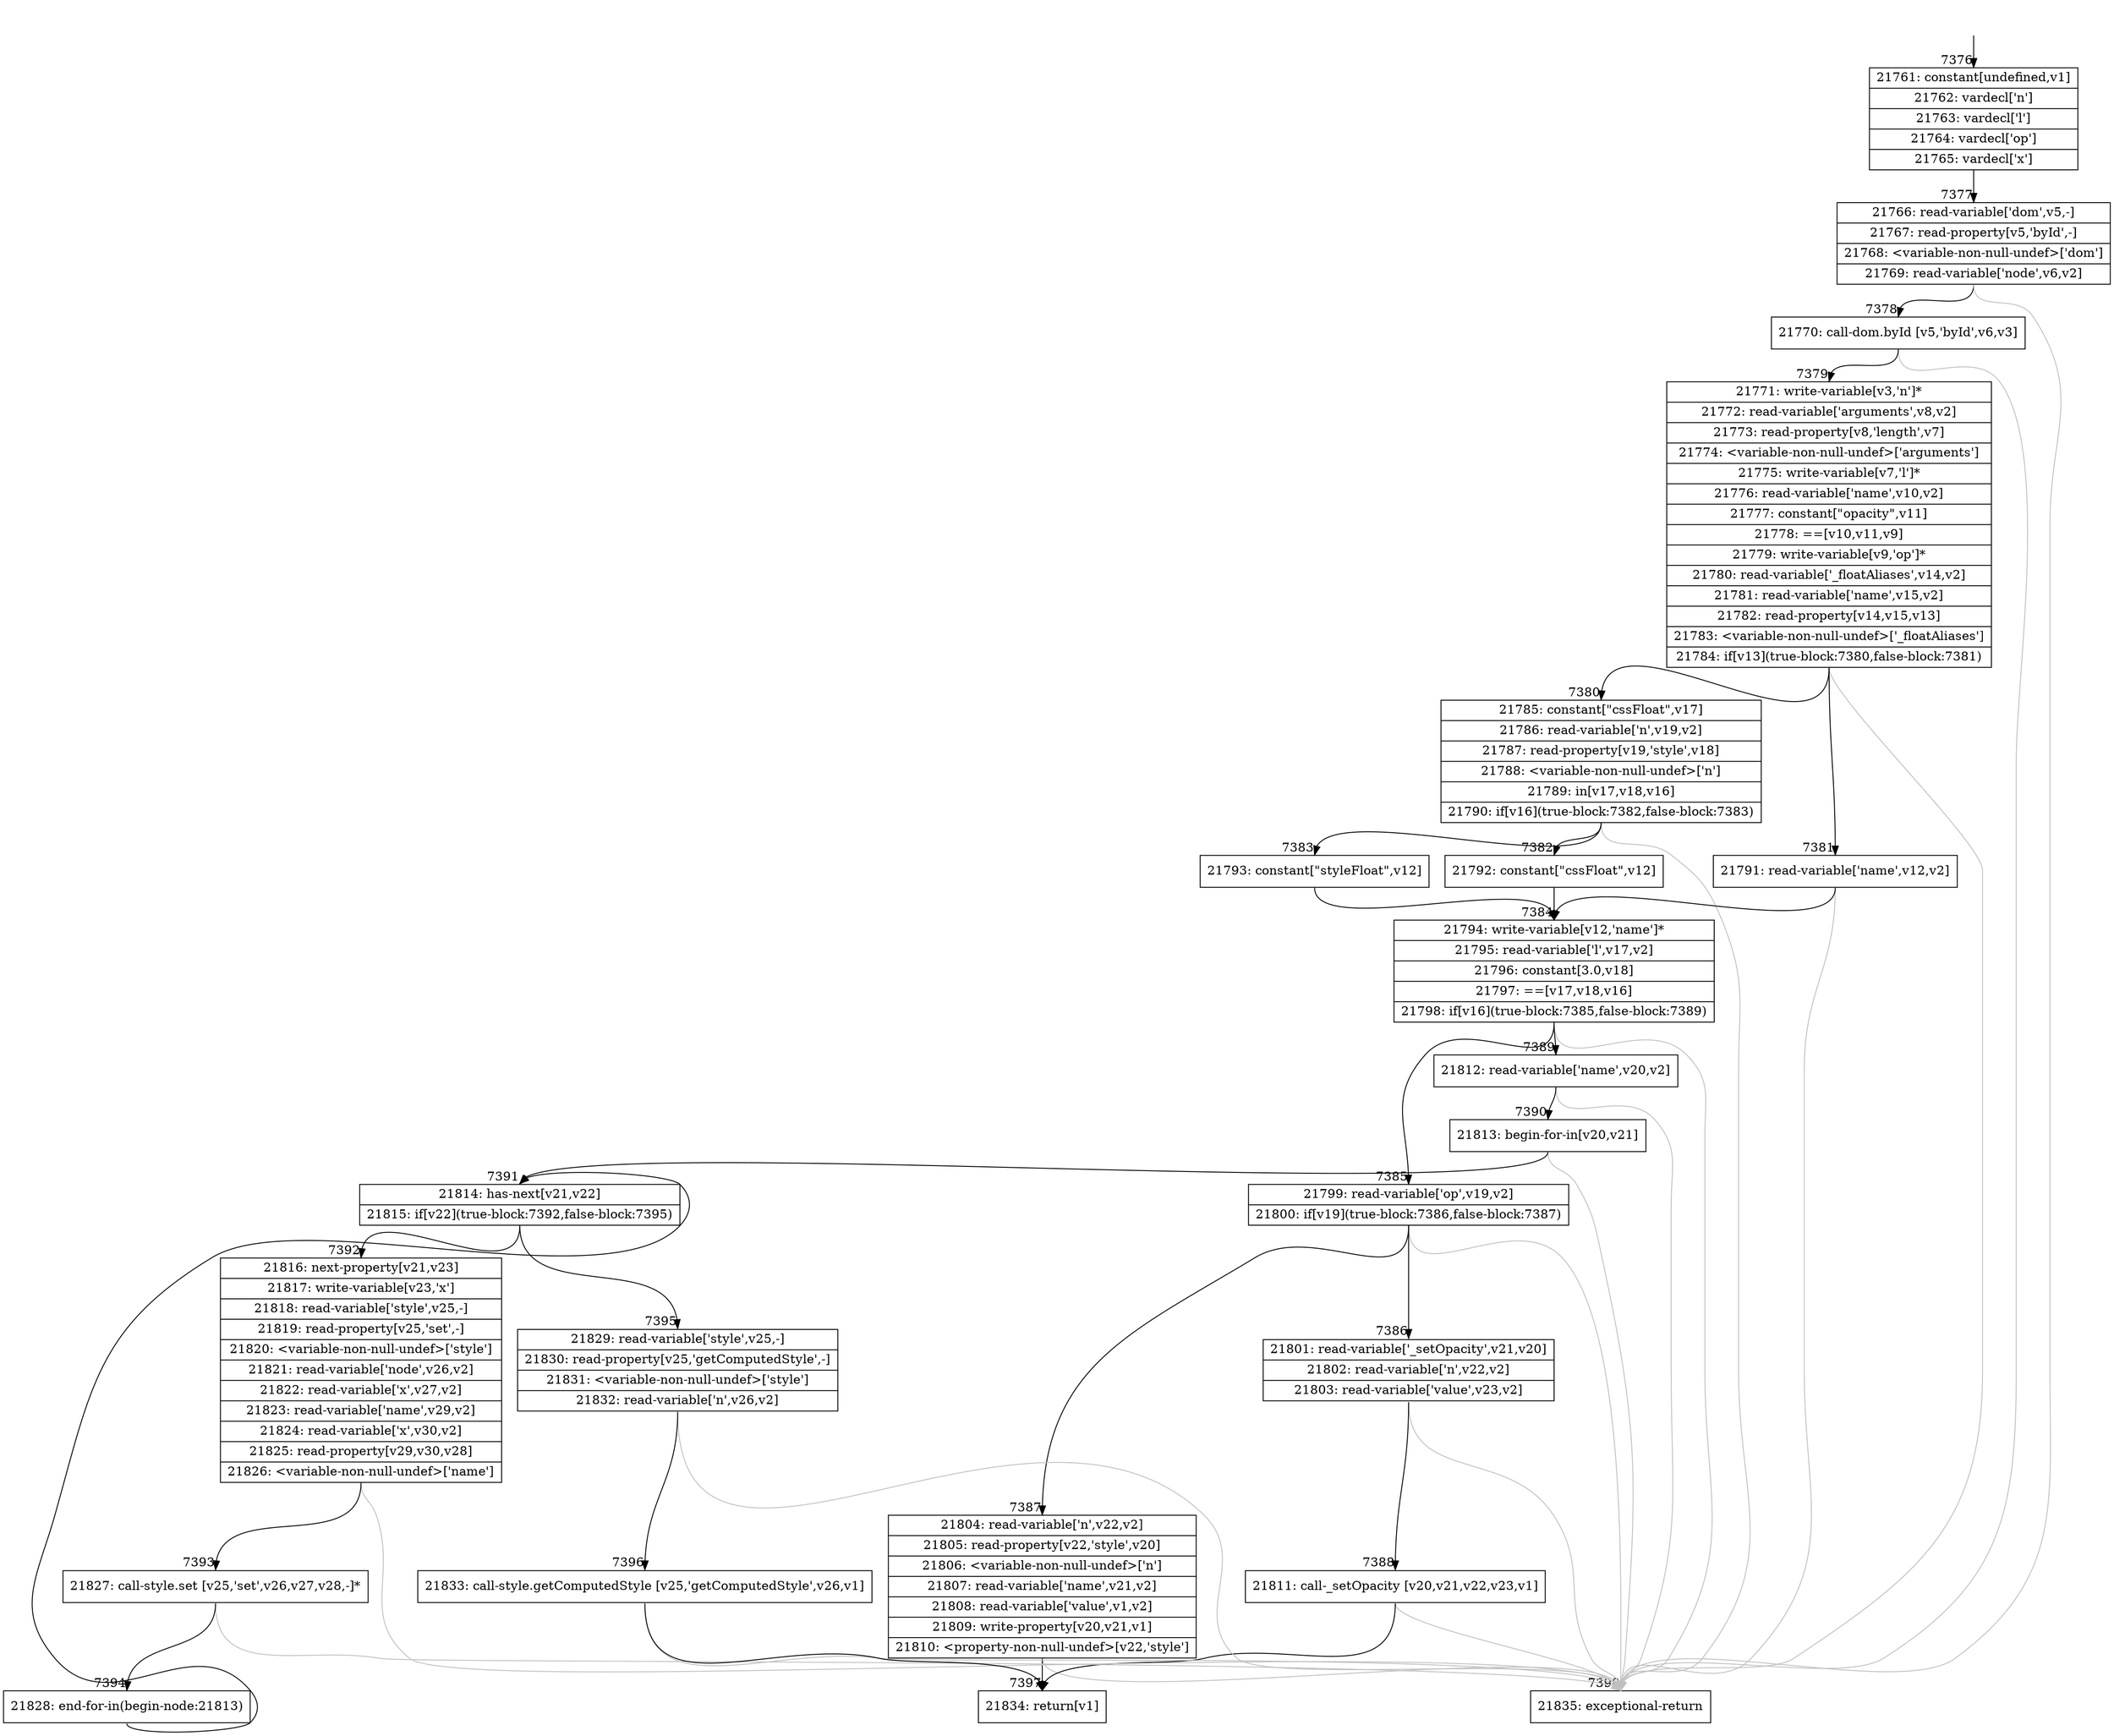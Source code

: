 digraph {
rankdir="TD"
BB_entry511[shape=none,label=""];
BB_entry511 -> BB7376 [tailport=s, headport=n, headlabel="    7376"]
BB7376 [shape=record label="{21761: constant[undefined,v1]|21762: vardecl['n']|21763: vardecl['l']|21764: vardecl['op']|21765: vardecl['x']}" ] 
BB7376 -> BB7377 [tailport=s, headport=n, headlabel="      7377"]
BB7377 [shape=record label="{21766: read-variable['dom',v5,-]|21767: read-property[v5,'byId',-]|21768: \<variable-non-null-undef\>['dom']|21769: read-variable['node',v6,v2]}" ] 
BB7377 -> BB7378 [tailport=s, headport=n, headlabel="      7378"]
BB7377 -> BB7398 [tailport=s, headport=n, color=gray, headlabel="      7398"]
BB7378 [shape=record label="{21770: call-dom.byId [v5,'byId',v6,v3]}" ] 
BB7378 -> BB7379 [tailport=s, headport=n, headlabel="      7379"]
BB7378 -> BB7398 [tailport=s, headport=n, color=gray]
BB7379 [shape=record label="{21771: write-variable[v3,'n']*|21772: read-variable['arguments',v8,v2]|21773: read-property[v8,'length',v7]|21774: \<variable-non-null-undef\>['arguments']|21775: write-variable[v7,'l']*|21776: read-variable['name',v10,v2]|21777: constant[\"opacity\",v11]|21778: ==[v10,v11,v9]|21779: write-variable[v9,'op']*|21780: read-variable['_floatAliases',v14,v2]|21781: read-variable['name',v15,v2]|21782: read-property[v14,v15,v13]|21783: \<variable-non-null-undef\>['_floatAliases']|21784: if[v13](true-block:7380,false-block:7381)}" ] 
BB7379 -> BB7380 [tailport=s, headport=n, headlabel="      7380"]
BB7379 -> BB7381 [tailport=s, headport=n, headlabel="      7381"]
BB7379 -> BB7398 [tailport=s, headport=n, color=gray]
BB7380 [shape=record label="{21785: constant[\"cssFloat\",v17]|21786: read-variable['n',v19,v2]|21787: read-property[v19,'style',v18]|21788: \<variable-non-null-undef\>['n']|21789: in[v17,v18,v16]|21790: if[v16](true-block:7382,false-block:7383)}" ] 
BB7380 -> BB7382 [tailport=s, headport=n, headlabel="      7382"]
BB7380 -> BB7383 [tailport=s, headport=n, headlabel="      7383"]
BB7380 -> BB7398 [tailport=s, headport=n, color=gray]
BB7381 [shape=record label="{21791: read-variable['name',v12,v2]}" ] 
BB7381 -> BB7384 [tailport=s, headport=n, headlabel="      7384"]
BB7381 -> BB7398 [tailport=s, headport=n, color=gray]
BB7382 [shape=record label="{21792: constant[\"cssFloat\",v12]}" ] 
BB7382 -> BB7384 [tailport=s, headport=n]
BB7383 [shape=record label="{21793: constant[\"styleFloat\",v12]}" ] 
BB7383 -> BB7384 [tailport=s, headport=n]
BB7384 [shape=record label="{21794: write-variable[v12,'name']*|21795: read-variable['l',v17,v2]|21796: constant[3.0,v18]|21797: ==[v17,v18,v16]|21798: if[v16](true-block:7385,false-block:7389)}" ] 
BB7384 -> BB7385 [tailport=s, headport=n, headlabel="      7385"]
BB7384 -> BB7389 [tailport=s, headport=n, headlabel="      7389"]
BB7384 -> BB7398 [tailport=s, headport=n, color=gray]
BB7385 [shape=record label="{21799: read-variable['op',v19,v2]|21800: if[v19](true-block:7386,false-block:7387)}" ] 
BB7385 -> BB7386 [tailport=s, headport=n, headlabel="      7386"]
BB7385 -> BB7387 [tailport=s, headport=n, headlabel="      7387"]
BB7385 -> BB7398 [tailport=s, headport=n, color=gray]
BB7386 [shape=record label="{21801: read-variable['_setOpacity',v21,v20]|21802: read-variable['n',v22,v2]|21803: read-variable['value',v23,v2]}" ] 
BB7386 -> BB7388 [tailport=s, headport=n, headlabel="      7388"]
BB7386 -> BB7398 [tailport=s, headport=n, color=gray]
BB7387 [shape=record label="{21804: read-variable['n',v22,v2]|21805: read-property[v22,'style',v20]|21806: \<variable-non-null-undef\>['n']|21807: read-variable['name',v21,v2]|21808: read-variable['value',v1,v2]|21809: write-property[v20,v21,v1]|21810: \<property-non-null-undef\>[v22,'style']}" ] 
BB7387 -> BB7397 [tailport=s, headport=n, headlabel="      7397"]
BB7387 -> BB7398 [tailport=s, headport=n, color=gray]
BB7388 [shape=record label="{21811: call-_setOpacity [v20,v21,v22,v23,v1]}" ] 
BB7388 -> BB7397 [tailport=s, headport=n]
BB7388 -> BB7398 [tailport=s, headport=n, color=gray]
BB7389 [shape=record label="{21812: read-variable['name',v20,v2]}" ] 
BB7389 -> BB7390 [tailport=s, headport=n, headlabel="      7390"]
BB7389 -> BB7398 [tailport=s, headport=n, color=gray]
BB7390 [shape=record label="{21813: begin-for-in[v20,v21]}" ] 
BB7390 -> BB7391 [tailport=s, headport=n, headlabel="      7391"]
BB7390 -> BB7398 [tailport=s, headport=n, color=gray]
BB7391 [shape=record label="{21814: has-next[v21,v22]|21815: if[v22](true-block:7392,false-block:7395)}" ] 
BB7391 -> BB7392 [tailport=s, headport=n, headlabel="      7392"]
BB7391 -> BB7395 [tailport=s, headport=n, headlabel="      7395"]
BB7392 [shape=record label="{21816: next-property[v21,v23]|21817: write-variable[v23,'x']|21818: read-variable['style',v25,-]|21819: read-property[v25,'set',-]|21820: \<variable-non-null-undef\>['style']|21821: read-variable['node',v26,v2]|21822: read-variable['x',v27,v2]|21823: read-variable['name',v29,v2]|21824: read-variable['x',v30,v2]|21825: read-property[v29,v30,v28]|21826: \<variable-non-null-undef\>['name']}" ] 
BB7392 -> BB7393 [tailport=s, headport=n, headlabel="      7393"]
BB7392 -> BB7398 [tailport=s, headport=n, color=gray]
BB7393 [shape=record label="{21827: call-style.set [v25,'set',v26,v27,v28,-]*}" ] 
BB7393 -> BB7394 [tailport=s, headport=n, headlabel="      7394"]
BB7393 -> BB7398 [tailport=s, headport=n, color=gray]
BB7394 [shape=record label="{21828: end-for-in(begin-node:21813)}" ] 
BB7394 -> BB7391 [tailport=s, headport=n]
BB7395 [shape=record label="{21829: read-variable['style',v25,-]|21830: read-property[v25,'getComputedStyle',-]|21831: \<variable-non-null-undef\>['style']|21832: read-variable['n',v26,v2]}" ] 
BB7395 -> BB7396 [tailport=s, headport=n, headlabel="      7396"]
BB7395 -> BB7398 [tailport=s, headport=n, color=gray]
BB7396 [shape=record label="{21833: call-style.getComputedStyle [v25,'getComputedStyle',v26,v1]}" ] 
BB7396 -> BB7397 [tailport=s, headport=n]
BB7396 -> BB7398 [tailport=s, headport=n, color=gray]
BB7397 [shape=record label="{21834: return[v1]}" ] 
BB7398 [shape=record label="{21835: exceptional-return}" ] 
//#$~ 10367
}
